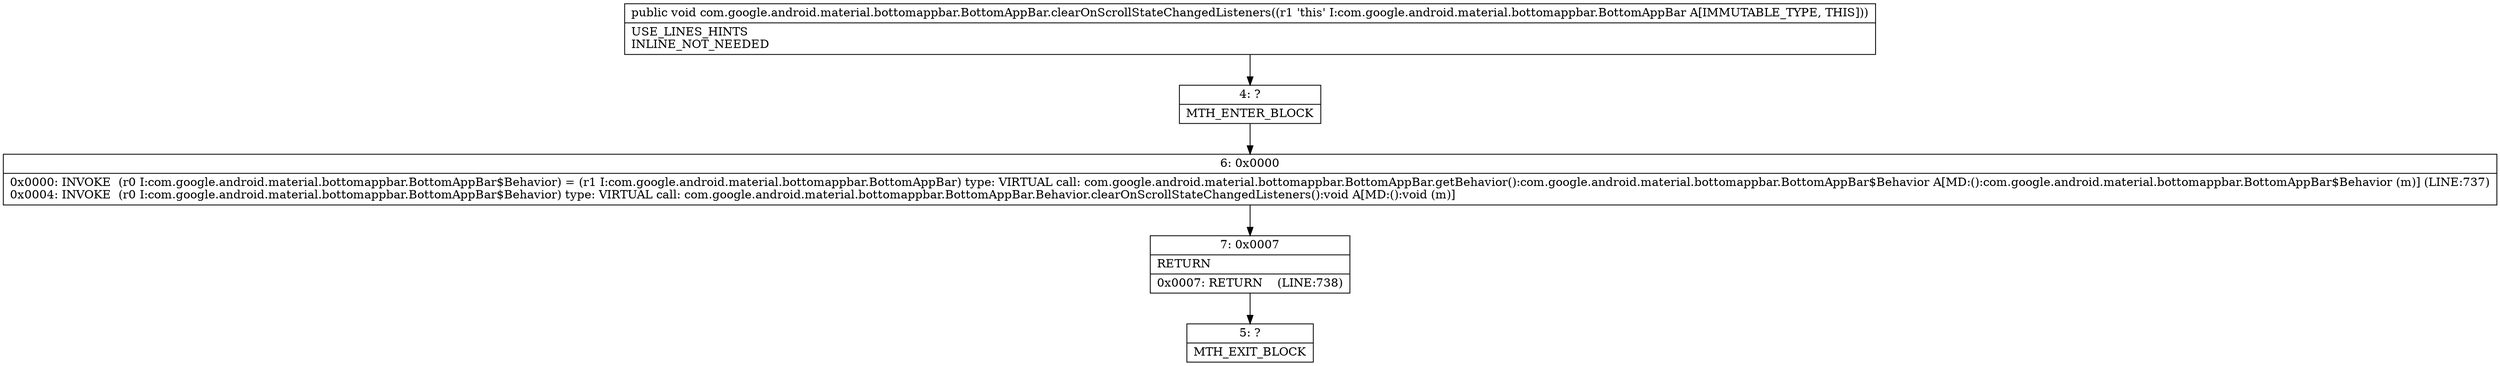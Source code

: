 digraph "CFG forcom.google.android.material.bottomappbar.BottomAppBar.clearOnScrollStateChangedListeners()V" {
Node_4 [shape=record,label="{4\:\ ?|MTH_ENTER_BLOCK\l}"];
Node_6 [shape=record,label="{6\:\ 0x0000|0x0000: INVOKE  (r0 I:com.google.android.material.bottomappbar.BottomAppBar$Behavior) = (r1 I:com.google.android.material.bottomappbar.BottomAppBar) type: VIRTUAL call: com.google.android.material.bottomappbar.BottomAppBar.getBehavior():com.google.android.material.bottomappbar.BottomAppBar$Behavior A[MD:():com.google.android.material.bottomappbar.BottomAppBar$Behavior (m)] (LINE:737)\l0x0004: INVOKE  (r0 I:com.google.android.material.bottomappbar.BottomAppBar$Behavior) type: VIRTUAL call: com.google.android.material.bottomappbar.BottomAppBar.Behavior.clearOnScrollStateChangedListeners():void A[MD:():void (m)]\l}"];
Node_7 [shape=record,label="{7\:\ 0x0007|RETURN\l|0x0007: RETURN    (LINE:738)\l}"];
Node_5 [shape=record,label="{5\:\ ?|MTH_EXIT_BLOCK\l}"];
MethodNode[shape=record,label="{public void com.google.android.material.bottomappbar.BottomAppBar.clearOnScrollStateChangedListeners((r1 'this' I:com.google.android.material.bottomappbar.BottomAppBar A[IMMUTABLE_TYPE, THIS]))  | USE_LINES_HINTS\lINLINE_NOT_NEEDED\l}"];
MethodNode -> Node_4;Node_4 -> Node_6;
Node_6 -> Node_7;
Node_7 -> Node_5;
}

